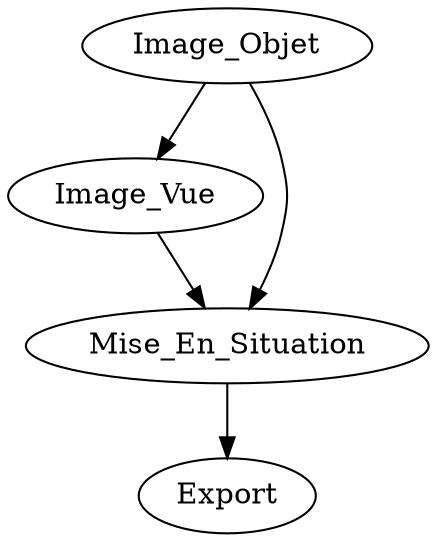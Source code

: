 digraph {
Image_Objet -> Image_Vue
Image_Objet -> Mise_En_Situation
Image_Vue -> Mise_En_Situation
Mise_En_Situation -> Export
}
